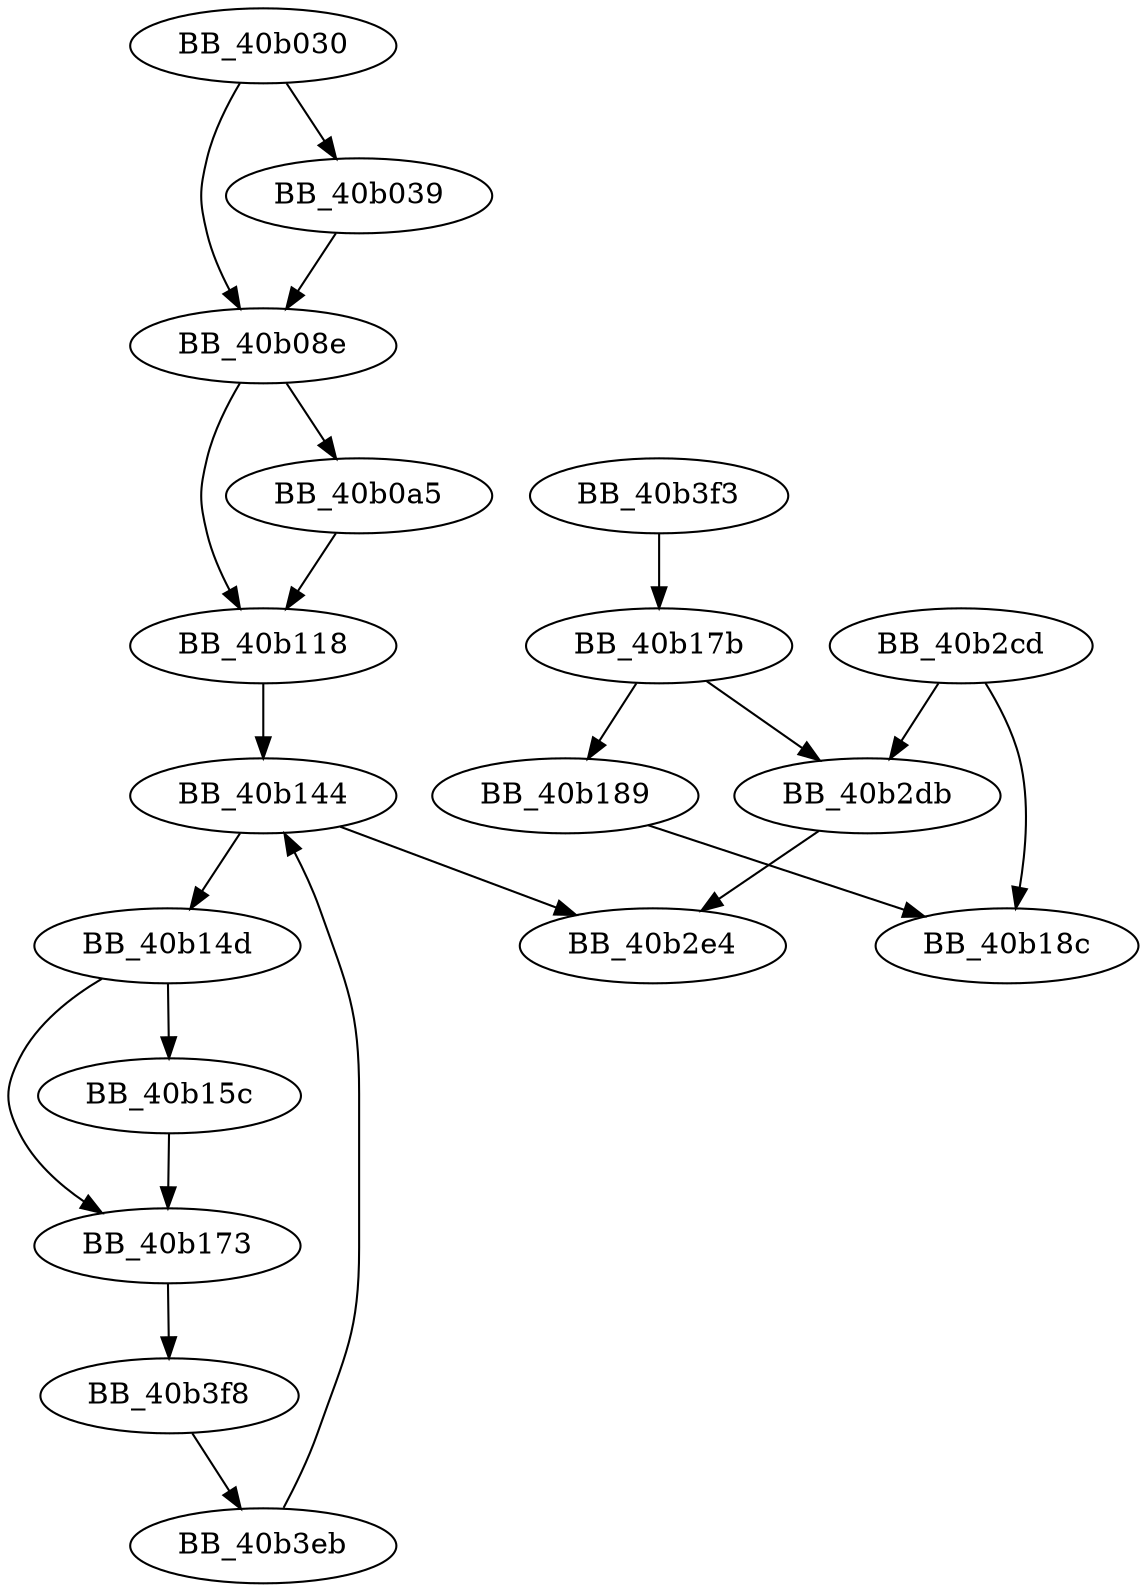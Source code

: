 DiGraph sub_40B030{
BB_40b030->BB_40b039
BB_40b030->BB_40b08e
BB_40b039->BB_40b08e
BB_40b08e->BB_40b0a5
BB_40b08e->BB_40b118
BB_40b0a5->BB_40b118
BB_40b118->BB_40b144
BB_40b144->BB_40b14d
BB_40b144->BB_40b2e4
BB_40b14d->BB_40b15c
BB_40b14d->BB_40b173
BB_40b15c->BB_40b173
BB_40b173->BB_40b3f8
BB_40b17b->BB_40b189
BB_40b17b->BB_40b2db
BB_40b189->BB_40b18c
BB_40b2cd->BB_40b18c
BB_40b2cd->BB_40b2db
BB_40b2db->BB_40b2e4
BB_40b3eb->BB_40b144
BB_40b3f3->BB_40b17b
BB_40b3f8->BB_40b3eb
}
